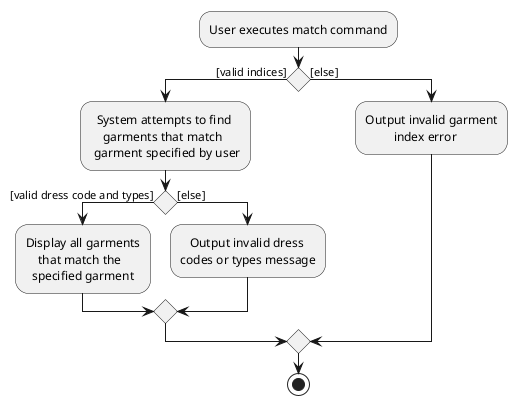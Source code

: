 @startuml
:User executes match command;

if () then ([valid indices])
    :  System attempts to find
        garments that match
     garment specified by user;

if () then ([valid dress code and types])
    :Display all garments
        that match the
      specified garment;

else ([else])
    :   Output invalid dress
    codes or types message;
endif

else ([else])
    :Output invalid garment
             index error;
endif

stop
@enduml
